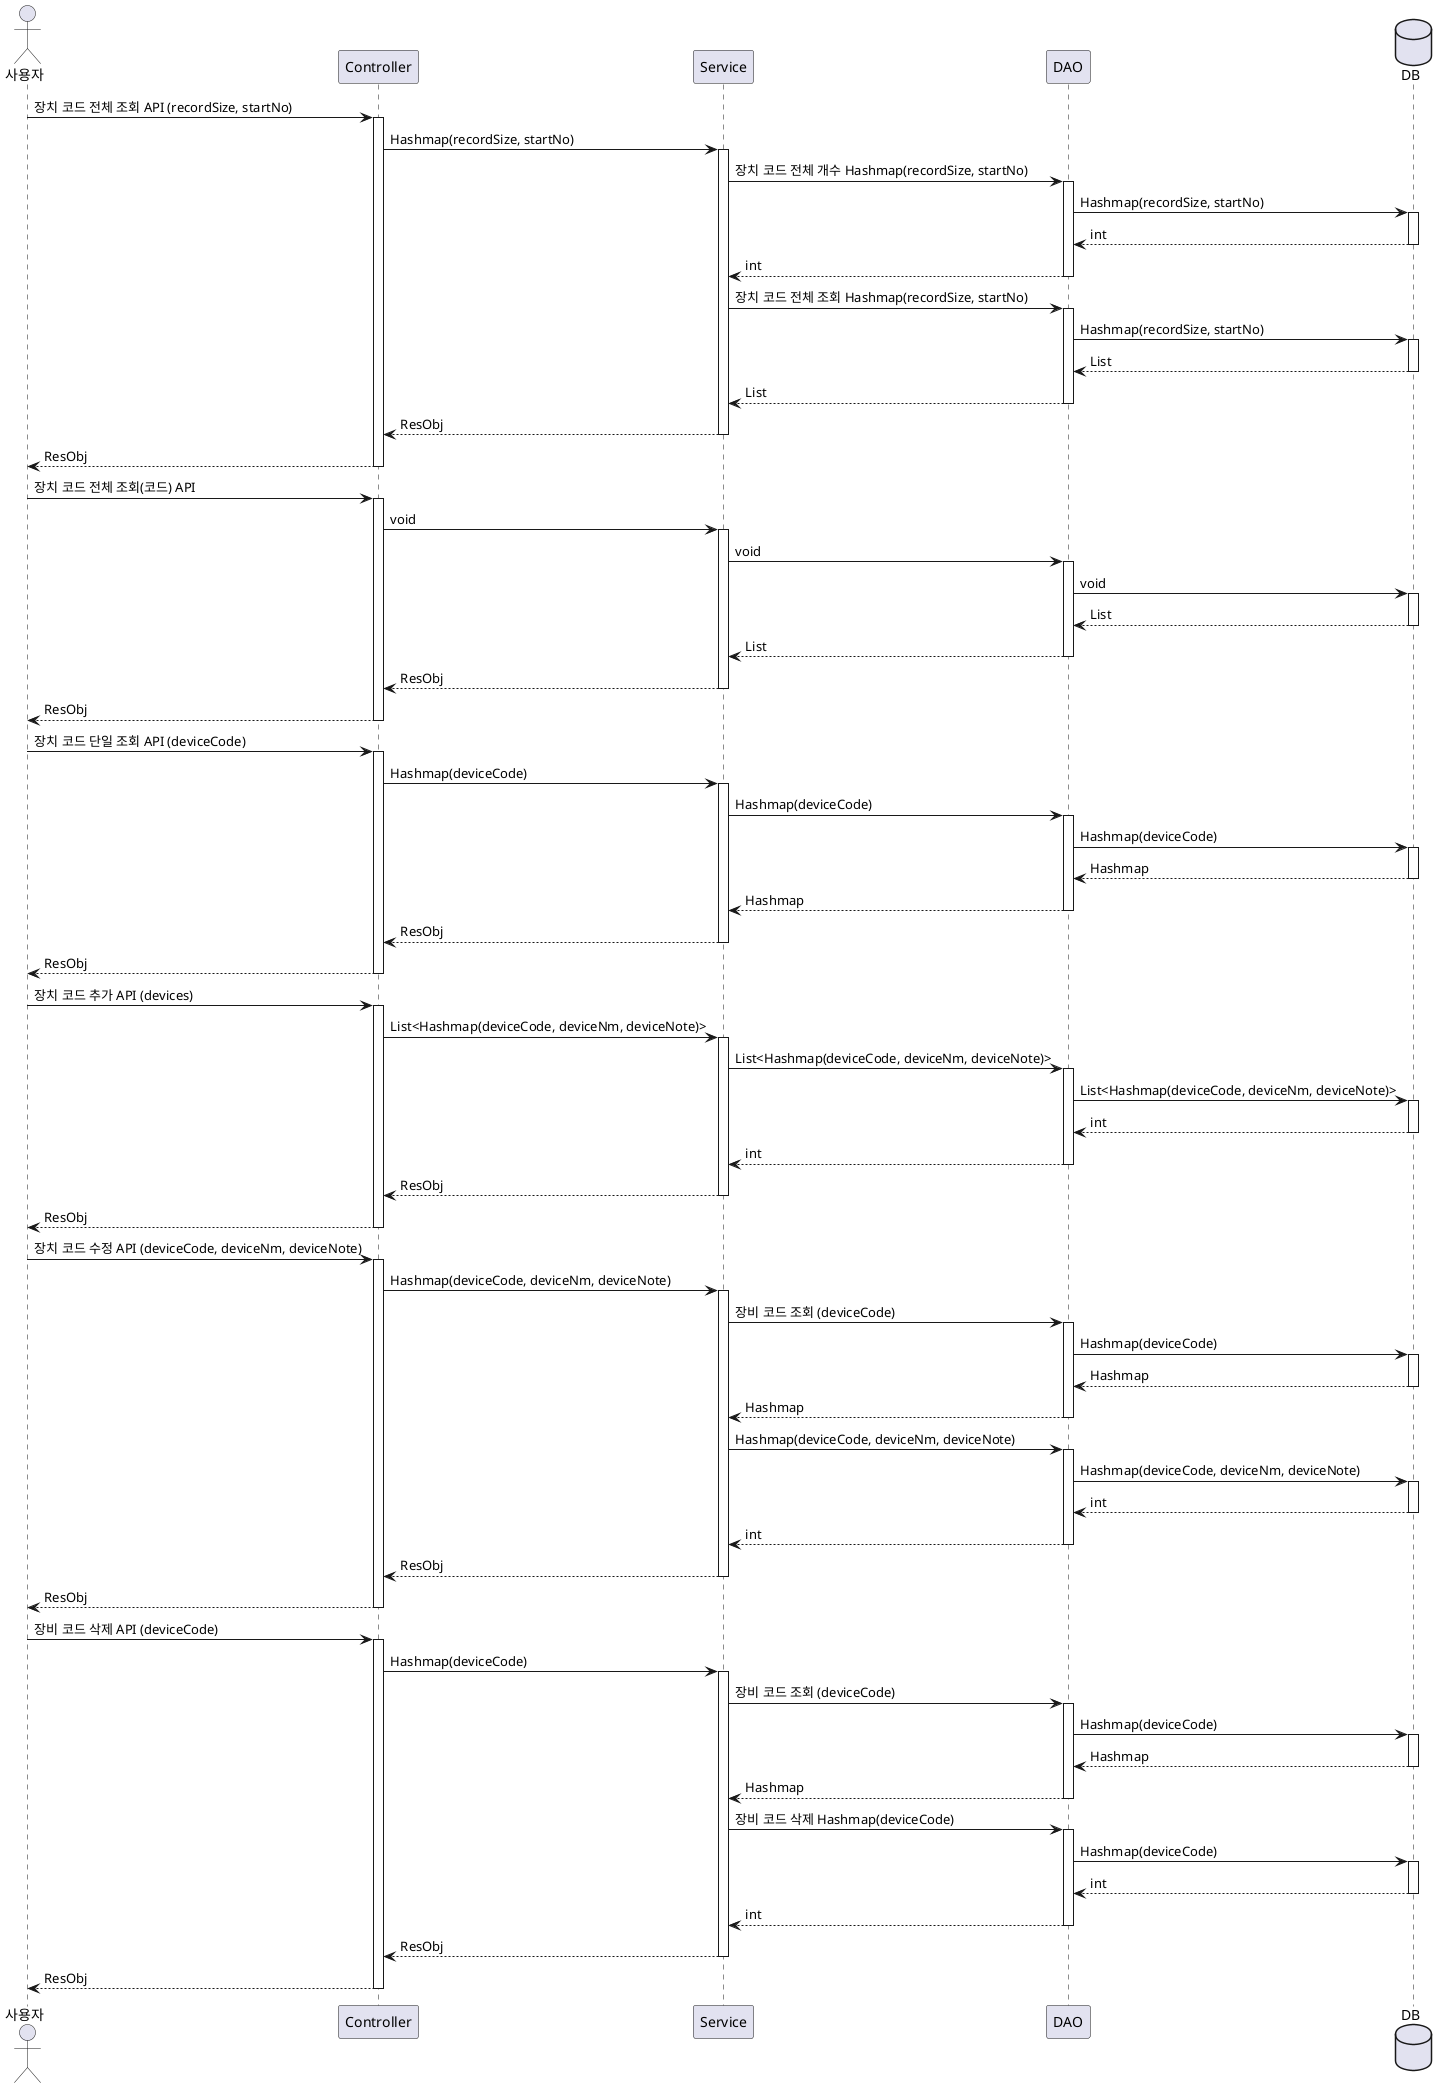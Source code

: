 @startuml CBM Device Detail Sequence

actor "사용자" as user
participant "Controller" as controller
participant "Service" as service
participant "DAO" as dao
database "DB" as db

' 장치 코드 전체 조회(테이블) API
user -> controller : 장치 코드 전체 조회 API (recordSize, startNo)
activate controller
controller -> service : Hashmap(recordSize, startNo)
activate service
service -> dao : 장치 코드 전체 개수 Hashmap(recordSize, startNo)
activate dao
dao -> db : Hashmap(recordSize, startNo)
activate db
dao <-- db : int
deactivate db
service <-- dao : int
deactivate dao
service -> dao : 장치 코드 전체 조회 Hashmap(recordSize, startNo)
activate dao
dao -> db : Hashmap(recordSize, startNo)
activate db
dao <-- db : List
deactivate db
service <-- dao : List
deactivate dao
controller <-- service : ResObj
deactivate service
user <-- controller : ResObj
deactivate controller

' 장치 코드 전체 조회(코드) API
user -> controller : 장치 코드 전체 조회(코드) API
activate controller
controller -> service : void
activate service
service -> dao : void
activate dao
dao -> db:  void
activate db
dao <-- db: List
deactivate db
service <-- dao: List
deactivate dao
controller <-- service: ResObj
deactivate service
user <-- controller: ResObj
deactivate controller

' 장치 코드 단일 조회 API
user -> controller : 장치 코드 단일 조회 API (deviceCode)
activate controller
controller -> service : Hashmap(deviceCode)
activate service
service -> dao : Hashmap(deviceCode)
activate dao
dao -> db:  Hashmap(deviceCode)
activate db
dao <-- db: Hashmap
deactivate db
service <-- dao: Hashmap
deactivate dao
controller <-- service: ResObj
deactivate service
user <-- controller: ResObj
deactivate controller

' 장비 코드 추가 API
user -> controller : 장치 코드 추가 API (devices)
activate controller
controller -> service : List<Hashmap(deviceCode, deviceNm, deviceNote)>
activate service
service -> dao : List<Hashmap(deviceCode, deviceNm, deviceNote)>
activate dao
dao -> db : List<Hashmap(deviceCode, deviceNm, deviceNote)>
activate db
dao <-- db : int
deactivate db
service <-- dao : int
deactivate dao
controller <-- service: ResObj
deactivate service
user <-- controller: ResObj
deactivate controller

' 장치 코드 수정 API
user -> controller : 장치 코드 수정 API (deviceCode, deviceNm, deviceNote)
activate controller
controller -> service : Hashmap(deviceCode, deviceNm, deviceNote)
activate service

service -> dao : 장비 코드 조회 (deviceCode)
activate dao
dao -> db: Hashmap(deviceCode)
activate db
dao <-- db: Hashmap
deactivate db
service <-- dao: Hashmap
deactivate dao

service -> dao : Hashmap(deviceCode, deviceNm, deviceNote)
activate dao
dao -> db : Hashmap(deviceCode, deviceNm, deviceNote)
activate db
dao <-- db : int
deactivate db
service <-- dao : int
deactivate dao
controller <-- service: ResObj
deactivate service
user <-- controller: ResObj
deactivate controller

' 장비 코드 삭제 API
user -> controller : 장비 코드 삭제 API (deviceCode)
activate controller
controller -> service : Hashmap(deviceCode)
activate service

service -> dao : 장비 코드 조회 (deviceCode)
activate dao
dao -> db: Hashmap(deviceCode)
activate db
dao <-- db: Hashmap
deactivate db
service <-- dao: Hashmap
deactivate dao

service -> dao : 장비 코드 삭제 Hashmap(deviceCode)
activate dao
dao -> db : Hashmap(deviceCode)
activate db
dao <-- db : int
deactivate db
service <-- dao : int
deactivate dao

controller <-- service: ResObj
deactivate service
user <-- controller: ResObj
deactivate controller

@enduml